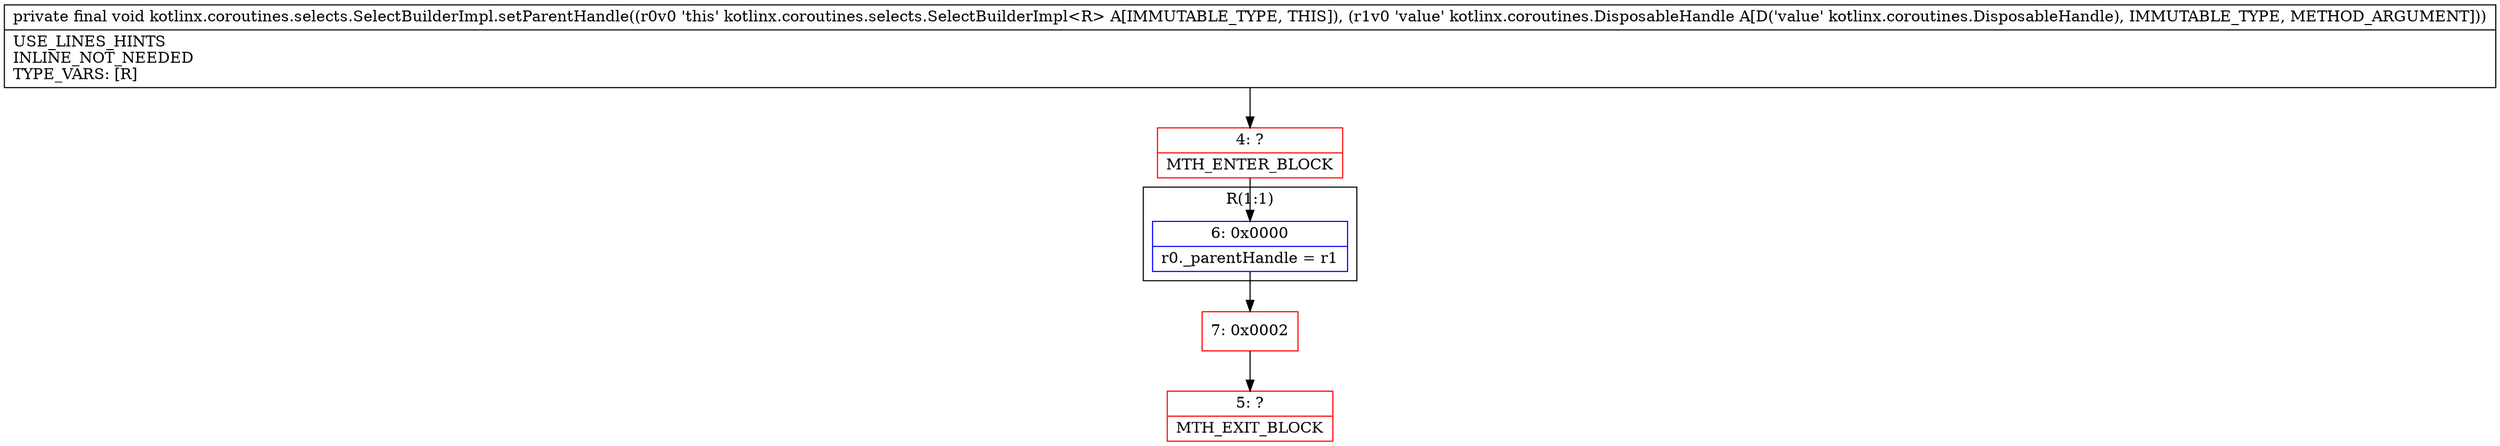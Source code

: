 digraph "CFG forkotlinx.coroutines.selects.SelectBuilderImpl.setParentHandle(Lkotlinx\/coroutines\/DisposableHandle;)V" {
subgraph cluster_Region_632230714 {
label = "R(1:1)";
node [shape=record,color=blue];
Node_6 [shape=record,label="{6\:\ 0x0000|r0._parentHandle = r1\l}"];
}
Node_4 [shape=record,color=red,label="{4\:\ ?|MTH_ENTER_BLOCK\l}"];
Node_7 [shape=record,color=red,label="{7\:\ 0x0002}"];
Node_5 [shape=record,color=red,label="{5\:\ ?|MTH_EXIT_BLOCK\l}"];
MethodNode[shape=record,label="{private final void kotlinx.coroutines.selects.SelectBuilderImpl.setParentHandle((r0v0 'this' kotlinx.coroutines.selects.SelectBuilderImpl\<R\> A[IMMUTABLE_TYPE, THIS]), (r1v0 'value' kotlinx.coroutines.DisposableHandle A[D('value' kotlinx.coroutines.DisposableHandle), IMMUTABLE_TYPE, METHOD_ARGUMENT]))  | USE_LINES_HINTS\lINLINE_NOT_NEEDED\lTYPE_VARS: [R]\l}"];
MethodNode -> Node_4;Node_6 -> Node_7;
Node_4 -> Node_6;
Node_7 -> Node_5;
}

